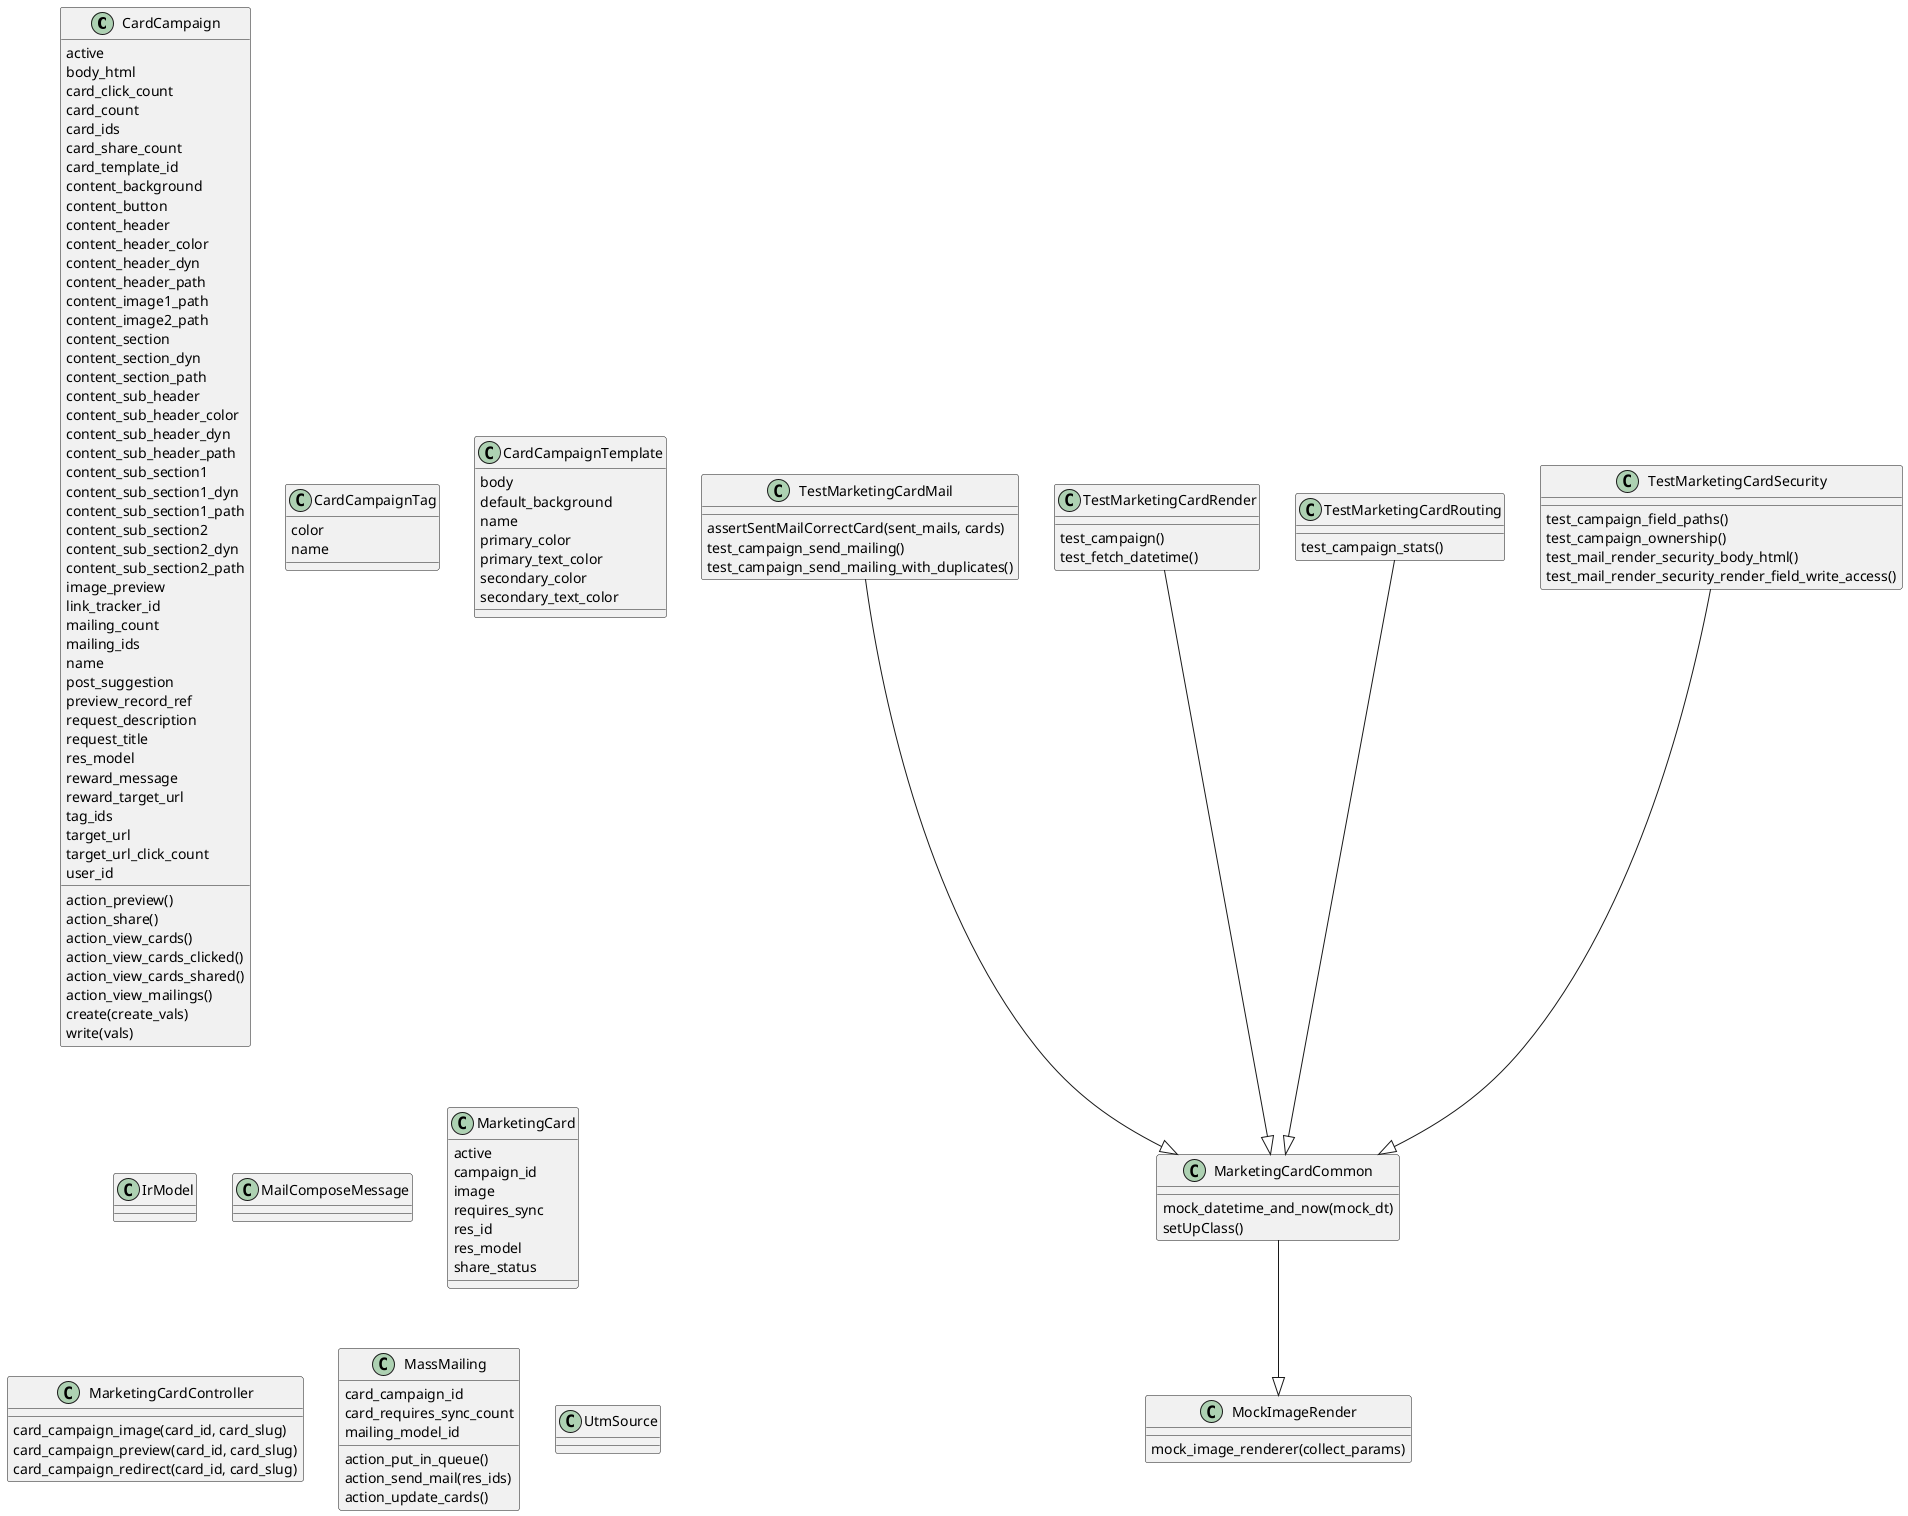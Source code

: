 @startuml classes_marketing_card
set namespaceSeparator none
class "CardCampaign" as odoo_src.odoo.addons.marketing_card.models.card_campaign.CardCampaign {
  active
  body_html
  card_click_count
  card_count
  card_ids
  card_share_count
  card_template_id
  content_background
  content_button
  content_header
  content_header_color
  content_header_dyn
  content_header_path
  content_image1_path
  content_image2_path
  content_section
  content_section_dyn
  content_section_path
  content_sub_header
  content_sub_header_color
  content_sub_header_dyn
  content_sub_header_path
  content_sub_section1
  content_sub_section1_dyn
  content_sub_section1_path
  content_sub_section2
  content_sub_section2_dyn
  content_sub_section2_path
  image_preview
  link_tracker_id
  mailing_count
  mailing_ids
  name
  post_suggestion
  preview_record_ref
  request_description
  request_title
  res_model
  reward_message
  reward_target_url
  tag_ids
  target_url
  target_url_click_count
  user_id
  action_preview()
  action_share()
  action_view_cards()
  action_view_cards_clicked()
  action_view_cards_shared()
  action_view_mailings()
  create(create_vals)
  write(vals)
}
class "CardCampaignTag" as odoo_src.odoo.addons.marketing_card.models.card_campaign_tag.CardCampaignTag {
  color
  name
}
class "CardCampaignTemplate" as odoo_src.odoo.addons.marketing_card.models.card_template.CardCampaignTemplate {
  body
  default_background
  name
  primary_color
  primary_text_color
  secondary_color
  secondary_text_color
}
class "IrModel" as odoo_src.odoo.addons.marketing_card.models.ir_model.IrModel {
}
class "MailComposeMessage" as odoo_src.odoo.addons.marketing_card.wizards.mail_compose_message.MailComposeMessage {
}
class "MarketingCard" as odoo_src.odoo.addons.marketing_card.models.card_card.MarketingCard {
  active
  campaign_id
  image
  requires_sync
  res_id
  res_model
  share_status
}
class "MarketingCardCommon" as odoo_src.odoo.addons.marketing_card.tests.common.MarketingCardCommon {
  mock_datetime_and_now(mock_dt)
  setUpClass()
}
class "MarketingCardController" as odoo_src.odoo.addons.marketing_card.controllers.marketing_card.MarketingCardController {
  card_campaign_image(card_id, card_slug)
  card_campaign_preview(card_id, card_slug)
  card_campaign_redirect(card_id, card_slug)
}
class "MassMailing" as odoo_src.odoo.addons.marketing_card.models.mailing_mailing.MassMailing {
  card_campaign_id
  card_requires_sync_count
  mailing_model_id
  action_put_in_queue()
  action_send_mail(res_ids)
  action_update_cards()
}
class "MockImageRender" as odoo_src.odoo.addons.marketing_card.tests.common.MockImageRender {
  mock_image_renderer(collect_params)
}
class "TestMarketingCardMail" as odoo_src.odoo.addons.marketing_card.tests.test_campaign.TestMarketingCardMail {
  assertSentMailCorrectCard(sent_mails, cards)
  test_campaign_send_mailing()
  test_campaign_send_mailing_with_duplicates()
}
class "TestMarketingCardRender" as odoo_src.odoo.addons.marketing_card.tests.test_campaign.TestMarketingCardRender {
  test_campaign()
  test_fetch_datetime()
}
class "TestMarketingCardRouting" as odoo_src.odoo.addons.marketing_card.tests.test_campaign.TestMarketingCardRouting {
  test_campaign_stats()
}
class "TestMarketingCardSecurity" as odoo_src.odoo.addons.marketing_card.tests.test_campaign.TestMarketingCardSecurity {
  test_campaign_field_paths()
  test_campaign_ownership()
  test_mail_render_security_body_html()
  test_mail_render_security_render_field_write_access()
}
class "UtmSource" as odoo_src.odoo.addons.marketing_card.models.utm_source.UtmSource {
}
odoo_src.odoo.addons.marketing_card.tests.common.MarketingCardCommon --|> odoo_src.odoo.addons.marketing_card.tests.common.MockImageRender
odoo_src.odoo.addons.marketing_card.tests.test_campaign.TestMarketingCardMail --|> odoo_src.odoo.addons.marketing_card.tests.common.MarketingCardCommon
odoo_src.odoo.addons.marketing_card.tests.test_campaign.TestMarketingCardRender --|> odoo_src.odoo.addons.marketing_card.tests.common.MarketingCardCommon
odoo_src.odoo.addons.marketing_card.tests.test_campaign.TestMarketingCardRouting --|> odoo_src.odoo.addons.marketing_card.tests.common.MarketingCardCommon
odoo_src.odoo.addons.marketing_card.tests.test_campaign.TestMarketingCardSecurity --|> odoo_src.odoo.addons.marketing_card.tests.common.MarketingCardCommon
@enduml
